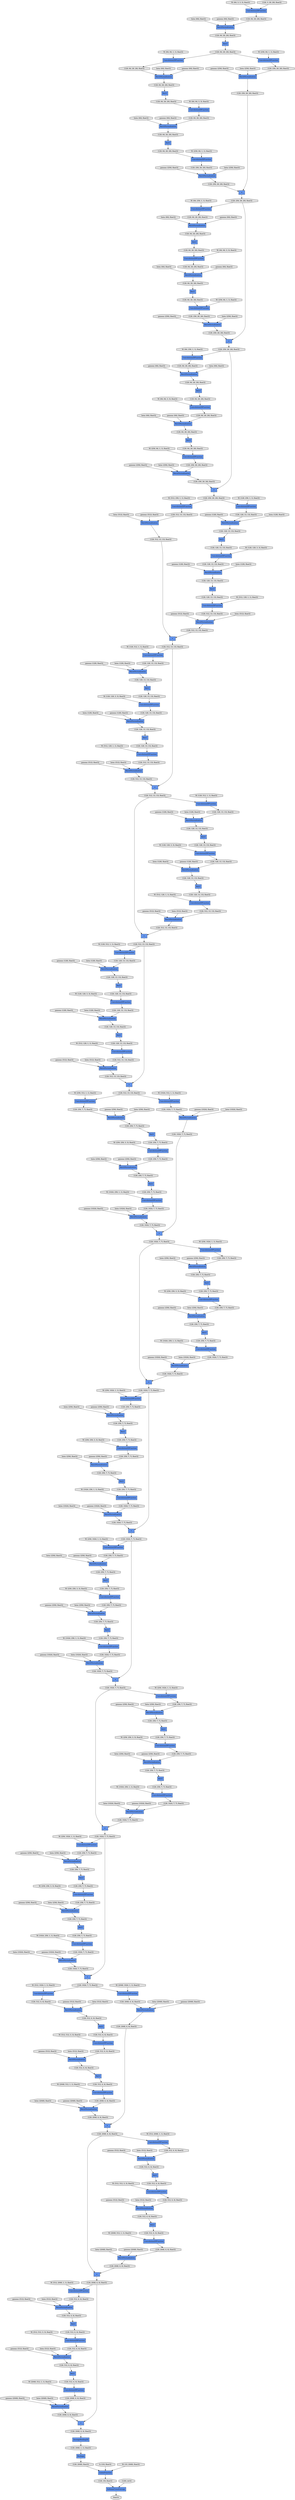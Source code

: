 digraph graphname{rankdir=TB;2347864260744 [label="gamma: (128), float32",shape="octagon",fillcolor="#E0E0E0",style="filled"];2347864359112 [label="gamma: (2048), float32",shape="octagon",fillcolor="#E0E0E0",style="filled"];2347864228680 [label="gamma: (512), float32",shape="octagon",fillcolor="#E0E0E0",style="filled"];2347864360072 [label="W: (2048, 512, 1, 1), float32",shape="octagon",fillcolor="#E0E0E0",style="filled"];2347863934216 [label="W: (1024, 256, 1, 1), float32",shape="octagon",fillcolor="#E0E0E0",style="filled"];2347864229192 [label="beta: (2048), float32",shape="octagon",fillcolor="#E0E0E0",style="filled"];2347850958536 [label="beta: (256), float32",shape="octagon",fillcolor="#E0E0E0",style="filled"];2347864229768 [label="W: (2048, 512, 1, 1), float32",shape="octagon",fillcolor="#E0E0E0",style="filled"];2347864360840 [label="beta: (2048), float32",shape="octagon",fillcolor="#E0E0E0",style="filled"];2347864360904 [label="gamma: (512), float32",shape="octagon",fillcolor="#E0E0E0",style="filled"];2347864328136 [label="gamma: (512), float32",shape="octagon",fillcolor="#E0E0E0",style="filled"];2347864229960 [label="W: (512, 512, 3, 3), float32",shape="octagon",fillcolor="#E0E0E0",style="filled"];2347864328392 [label="beta: (512), float32",shape="octagon",fillcolor="#E0E0E0",style="filled"];2347864262856 [label="beta: (128), float32",shape="octagon",fillcolor="#E0E0E0",style="filled"];2347864328456 [label="beta: (1024), float32",shape="octagon",fillcolor="#E0E0E0",style="filled"];2347864262920 [label="W: (128, 128, 3, 3), float32",shape="octagon",fillcolor="#E0E0E0",style="filled"];2347864262984 [label="W: (128, 256, 1, 1), float32",shape="octagon",fillcolor="#E0E0E0",style="filled"];2347864230280 [label="beta: (512), float32",shape="octagon",fillcolor="#E0E0E0",style="filled"];2347864328776 [label="W: (512, 1024, 1, 1), float32",shape="octagon",fillcolor="#E0E0E0",style="filled"];2347864263496 [label="beta: (128), float32",shape="octagon",fillcolor="#E0E0E0",style="filled"];2347864361864 [label="beta: (512), float32",shape="octagon",fillcolor="#E0E0E0",style="filled"];2347864329224 [label="gamma: (1024), float32",shape="octagon",fillcolor="#E0E0E0",style="filled"];2347864264200 [label="gamma: (128), float32",shape="octagon",fillcolor="#E0E0E0",style="filled"];2347864231688 [label="gamma: (2048), float32",shape="octagon",fillcolor="#E0E0E0",style="filled"];2347864199368 [label="gamma: (256), float32",shape="octagon",fillcolor="#E0E0E0",style="filled"];2348060021000 [label="Convolution2DFunction",shape="record",fillcolor="#6495ED",style="filled"];2348060021128 [label="(128, 128, 13, 13), float32",shape="octagon",fillcolor="#E0E0E0",style="filled"];2348060021192 [label="Convolution2DFunction",shape="record",fillcolor="#6495ED",style="filled"];2348059988424 [label="ReLU",shape="record",fillcolor="#6495ED",style="filled"];2347864265160 [label="W: (64, 64, 3, 3), float32",shape="octagon",fillcolor="#E0E0E0",style="filled"];2347864199688 [label="W: (64, 256, 1, 1), float32",shape="octagon",fillcolor="#E0E0E0",style="filled"];2348059988552 [label="(128, 128, 13, 13), float32",shape="octagon",fillcolor="#E0E0E0",style="filled"];2347864396424 [label="W: (256, 256, 3, 3), float32",shape="octagon",fillcolor="#E0E0E0",style="filled"];2348060021384 [label="(128, 128, 13, 13), float32",shape="octagon",fillcolor="#E0E0E0",style="filled"];2348059988616 [label="BatchNormalization",shape="record",fillcolor="#6495ED",style="filled"];2347864265480 [label="beta: (256), float32",shape="octagon",fillcolor="#E0E0E0",style="filled"];2347864527688 [label="W: (512, 128, 1, 1), float32",shape="octagon",fillcolor="#E0E0E0",style="filled"];2347864527752 [label="beta: (512), float32",shape="octagon",fillcolor="#E0E0E0",style="filled"];2348060021704 [label="ReLU",shape="record",fillcolor="#6495ED",style="filled"];2347864200200 [label="beta: (256), float32",shape="octagon",fillcolor="#E0E0E0",style="filled"];2347864462408 [label="W: (128, 128, 3, 3), float32",shape="octagon",fillcolor="#E0E0E0",style="filled"];2348060021832 [label="(128, 128, 13, 13), float32",shape="octagon",fillcolor="#E0E0E0",style="filled"];2348060021896 [label="BatchNormalization",shape="record",fillcolor="#6495ED",style="filled"];2348059989128 [label="(128, 128, 13, 13), float32",shape="octagon",fillcolor="#E0E0E0",style="filled"];2347864462536 [label="gamma: (512), float32",shape="octagon",fillcolor="#E0E0E0",style="filled"];2347864528072 [label="beta: (512), float32",shape="octagon",fillcolor="#E0E0E0",style="filled"];2348059989192 [label="Convolution2DFunction",shape="record",fillcolor="#6495ED",style="filled"];2347864200520 [label="gamma: (64), float32",shape="octagon",fillcolor="#E0E0E0",style="filled"];2348059989384 [label="(128, 128, 13, 13), float32",shape="octagon",fillcolor="#E0E0E0",style="filled"];2347864266312 [label="W: (256, 64, 1, 1), float32",shape="octagon",fillcolor="#E0E0E0",style="filled"];2348060022408 [label="(128, 128, 13, 13), float32",shape="octagon",fillcolor="#E0E0E0",style="filled"];2348060022472 [label="_ + _",shape="record",fillcolor="#6495ED",style="filled"];2347864397704 [label="W: (256, 1024, 1, 1), float32",shape="octagon",fillcolor="#E0E0E0",style="filled"];2348060022664 [label="(128, 128, 13, 13), float32",shape="octagon",fillcolor="#E0E0E0",style="filled"];2348059989896 [label="(128, 512, 13, 13), float32",shape="octagon",fillcolor="#E0E0E0",style="filled"];2347864463304 [label="gamma: (128), float32",shape="octagon",fillcolor="#E0E0E0",style="filled"];2348059989960 [label="BatchNormalization",shape="record",fillcolor="#6495ED",style="filled"];2347864528904 [label="W: (512, 256, 1, 1), float32",shape="octagon",fillcolor="#E0E0E0",style="filled"];2347864266824 [label="beta: (64), float32",shape="octagon",fillcolor="#E0E0E0",style="filled"];2347864266888 [label="gamma: (64), float32",shape="octagon",fillcolor="#E0E0E0",style="filled"];2347864398024 [label="beta: (256), float32",shape="octagon",fillcolor="#E0E0E0",style="filled"];2347864201416 [label="W: (256, 64, 1, 1), float32",shape="octagon",fillcolor="#E0E0E0",style="filled"];2348060023048 [label="(128, 512, 13, 13), float32",shape="octagon",fillcolor="#E0E0E0",style="filled"];2348060023112 [label="BatchNormalization",shape="record",fillcolor="#6495ED",style="filled"];2348059990344 [label="Convolution2DFunction",shape="record",fillcolor="#6495ED",style="filled"];2348059990472 [label="(128, 512, 13, 13), float32",shape="octagon",fillcolor="#E0E0E0",style="filled"];2347864463880 [label="gamma: (128), float32",shape="octagon",fillcolor="#E0E0E0",style="filled"];2347864529480 [label="gamma: (512), float32",shape="octagon",fillcolor="#E0E0E0",style="filled"];2347864398536 [label="gamma: (256), float32",shape="octagon",fillcolor="#E0E0E0",style="filled"];2347864267464 [label="gamma: (256), float32",shape="octagon",fillcolor="#E0E0E0",style="filled"];2348059990792 [label="_ + _",shape="record",fillcolor="#6495ED",style="filled"];2347864464200 [label="beta: (128), float32",shape="octagon",fillcolor="#E0E0E0",style="filled"];2348060023624 [label="(128, 512, 13, 13), float32",shape="octagon",fillcolor="#E0E0E0",style="filled"];2348059990920 [label="(128, 512, 13, 13), float32",shape="octagon",fillcolor="#E0E0E0",style="filled"];2347864464328 [label="W: (128, 512, 1, 1), float32",shape="octagon",fillcolor="#E0E0E0",style="filled"];2347864529864 [label="gamma: (512), float32",shape="octagon",fillcolor="#E0E0E0",style="filled"];2348059990984 [label="BatchNormalization",shape="record",fillcolor="#6495ED",style="filled"];2348060023816 [label="(128, 512, 13, 13), float32",shape="octagon",fillcolor="#E0E0E0",style="filled"];2347864464456 [label="beta: (128), float32",shape="octagon",fillcolor="#E0E0E0",style="filled"];2347864267848 [label="beta: (64), float32",shape="octagon",fillcolor="#E0E0E0",style="filled"];2347864398984 [label="gamma: (256), float32",shape="octagon",fillcolor="#E0E0E0",style="filled"];2348060024008 [label="ReLU",shape="record",fillcolor="#6495ED",style="filled"];2347864530120 [label="W: (128, 512, 1, 1), float32",shape="octagon",fillcolor="#E0E0E0",style="filled"];2348060024136 [label="(128, 128, 13, 13), float32",shape="octagon",fillcolor="#E0E0E0",style="filled"];2348059991368 [label="BatchNormalization",shape="record",fillcolor="#6495ED",style="filled"];2348060024200 [label="BatchNormalization",shape="record",fillcolor="#6495ED",style="filled"];2348059991496 [label="(128, 512, 13, 13), float32",shape="octagon",fillcolor="#E0E0E0",style="filled"];2348059991688 [label="Convolution2DFunction",shape="record",fillcolor="#6495ED",style="filled"];2348060024584 [label="Convolution2DFunction",shape="record",fillcolor="#6495ED",style="filled"];2347864465160 [label="beta: (512), float32",shape="octagon",fillcolor="#E0E0E0",style="filled"];2348059991880 [label="(128, 512, 13, 13), float32",shape="octagon",fillcolor="#E0E0E0",style="filled"];2348060024712 [label="(128, 128, 13, 13), float32",shape="octagon",fillcolor="#E0E0E0",style="filled"];2348059992008 [label="ReLU",shape="record",fillcolor="#6495ED",style="filled"];2347864400008 [label="gamma: (1024), float32",shape="octagon",fillcolor="#E0E0E0",style="filled"];2348060090632 [label="Convolution2DFunction",shape="record",fillcolor="#6495ED",style="filled"];2347864400200 [label="W: (1024, 256, 1, 1), float32",shape="octagon",fillcolor="#E0E0E0",style="filled"];2348060090760 [label="(128, 256, 7, 7), float32",shape="octagon",fillcolor="#E0E0E0",style="filled"];2348060156360 [label="(128, 256, 7, 7), float32",shape="octagon",fillcolor="#E0E0E0",style="filled"];2348060090824 [label="Convolution2DFunction",shape="record",fillcolor="#6495ED",style="filled"];2348060156424 [label="_ + _",shape="record",fillcolor="#6495ED",style="filled"];2348213379656 [label="(128, 512, 4, 4), float32",shape="octagon",fillcolor="#E0E0E0",style="filled"];2347864400456 [label="beta: (1024), float32",shape="octagon",fillcolor="#E0E0E0",style="filled"];2348213379720 [label="_ + _",shape="record",fillcolor="#6495ED",style="filled"];2348060091016 [label="(128, 256, 7, 7), float32",shape="octagon",fillcolor="#E0E0E0",style="filled"];2347864400520 [label="beta: (256), float32",shape="octagon",fillcolor="#E0E0E0",style="filled"];2348060156616 [label="(128, 256, 7, 7), float32",shape="octagon",fillcolor="#E0E0E0",style="filled"];2348213379912 [label="(128, 512, 4, 4), float32",shape="octagon",fillcolor="#E0E0E0",style="filled"];2348060157000 [label="(128, 1024, 7, 7), float32",shape="octagon",fillcolor="#E0E0E0",style="filled"];2348060091464 [label="ReLU",shape="record",fillcolor="#6495ED",style="filled"];2348060157064 [label="BatchNormalization",shape="record",fillcolor="#6495ED",style="filled"];2348213380296 [label="(128, 2048, 4, 4), float32",shape="octagon",fillcolor="#E0E0E0",style="filled"];2348060091592 [label="(128, 256, 7, 7), float32",shape="octagon",fillcolor="#E0E0E0",style="filled"];2347864466632 [label="beta: (64), float32",shape="octagon",fillcolor="#E0E0E0",style="filled"];2348213380360 [label="BatchNormalization",shape="record",fillcolor="#6495ED",style="filled"];2348060091656 [label="BatchNormalization",shape="record",fillcolor="#6495ED",style="filled"];2348060157576 [label="(128, 1024, 7, 7), float32",shape="octagon",fillcolor="#E0E0E0",style="filled"];2347863844552 [label="gamma: (1024), float32",shape="octagon",fillcolor="#E0E0E0",style="filled"];2348213380872 [label="(128, 2048, 4, 4), float32",shape="octagon",fillcolor="#E0E0E0",style="filled"];2348060092168 [label="(128, 256, 7, 7), float32",shape="octagon",fillcolor="#E0E0E0",style="filled"];2348060157768 [label="(128, 1024, 7, 7), float32",shape="octagon",fillcolor="#E0E0E0",style="filled"];2348060092232 [label="_ + _",shape="record",fillcolor="#6495ED",style="filled"];2348059731784 [label="Convolution2DFunction",shape="record",fillcolor="#6495ED",style="filled"];2348213381064 [label="(128, 2048, 4, 4), float32",shape="octagon",fillcolor="#E0E0E0",style="filled"];2348060157960 [label="ReLU",shape="record",fillcolor="#6495ED",style="filled"];2348060092424 [label="(128, 256, 7, 7), float32",shape="octagon",fillcolor="#E0E0E0",style="filled"];2348213381256 [label="ReLU",shape="record",fillcolor="#6495ED",style="filled"];2348060158088 [label="(128, 256, 7, 7), float32",shape="octagon",fillcolor="#E0E0E0",style="filled"];2348060158152 [label="BatchNormalization",shape="record",fillcolor="#6495ED",style="filled"];2348213381384 [label="(128, 512, 4, 4), float32",shape="octagon",fillcolor="#E0E0E0",style="filled"];2348213381448 [label="BatchNormalization",shape="record",fillcolor="#6495ED",style="filled"];2348060092808 [label="(128, 1024, 7, 7), float32",shape="octagon",fillcolor="#E0E0E0",style="filled"];2348060092872 [label="BatchNormalization",shape="record",fillcolor="#6495ED",style="filled"];2347864402376 [label="gamma: (256), float32",shape="octagon",fillcolor="#E0E0E0",style="filled"];2348060092936 [label="Convolution2DFunction",shape="record",fillcolor="#6495ED",style="filled"];2348060158536 [label="Convolution2DFunction",shape="record",fillcolor="#6495ED",style="filled"];2348213381832 [label="Convolution2DFunction",shape="record",fillcolor="#6495ED",style="filled"];2348060158664 [label="(128, 256, 7, 7), float32",shape="octagon",fillcolor="#E0E0E0",style="filled"];2348060158728 [label="Convolution2DFunction",shape="record",fillcolor="#6495ED",style="filled"];2348213381960 [label="(128, 512, 4, 4), float32",shape="octagon",fillcolor="#E0E0E0",style="filled"];2348213382024 [label="Convolution2DFunction",shape="record",fillcolor="#6495ED",style="filled"];2348060158920 [label="(128, 256, 7, 7), float32",shape="octagon",fillcolor="#E0E0E0",style="filled"];2348060093384 [label="(128, 1024, 7, 7), float32",shape="octagon",fillcolor="#E0E0E0",style="filled"];2348213382216 [label="(128, 512, 4, 4), float32",shape="octagon",fillcolor="#E0E0E0",style="filled"];2348060093576 [label="(128, 1024, 7, 7), float32",shape="octagon",fillcolor="#E0E0E0",style="filled"];2347864468680 [label="gamma: (64), float32",shape="octagon",fillcolor="#E0E0E0",style="filled"];2348060159240 [label="ReLU",shape="record",fillcolor="#6495ED",style="filled"];2347864403208 [label="W: (256, 256, 3, 3), float32",shape="octagon",fillcolor="#E0E0E0",style="filled"];2348060093768 [label="ReLU",shape="record",fillcolor="#6495ED",style="filled"];2347864468808 [label="W: (64, 3, 3, 3), float32",shape="octagon",fillcolor="#E0E0E0",style="filled"];2348213382536 [label="ReLU",shape="record",fillcolor="#6495ED",style="filled"];2348060159368 [label="(128, 256, 7, 7), float32",shape="octagon",fillcolor="#E0E0E0",style="filled"];2348060159432 [label="BatchNormalization",shape="record",fillcolor="#6495ED",style="filled"];2348060093896 [label="(128, 256, 7, 7), float32",shape="octagon",fillcolor="#E0E0E0",style="filled"];2348213382664 [label="(128, 512, 4, 4), float32",shape="octagon",fillcolor="#E0E0E0",style="filled"];2348060093960 [label="BatchNormalization",shape="record",fillcolor="#6495ED",style="filled"];2347863846408 [label="beta: (1024), float32",shape="octagon",fillcolor="#E0E0E0",style="filled"];2348213382728 [label="BatchNormalization",shape="record",fillcolor="#6495ED",style="filled"];2348060159624 [label="BatchNormalization",shape="record",fillcolor="#6495ED",style="filled"];2348213382920 [label="BatchNormalization",shape="record",fillcolor="#6495ED",style="filled"];2348060094344 [label="Convolution2DFunction",shape="record",fillcolor="#6495ED",style="filled"];2348060159944 [label="(128, 256, 7, 7), float32",shape="octagon",fillcolor="#E0E0E0",style="filled"];2347864371272 [label="gamma: (256), float32",shape="octagon",fillcolor="#E0E0E0",style="filled"];2347864273032 [label="gamma: (128), float32",shape="octagon",fillcolor="#E0E0E0",style="filled"];2348059963656 [label="(128, 64, 26, 26), float32",shape="octagon",fillcolor="#E0E0E0",style="filled"];2348059963720 [label="Convolution2DFunction",shape="record",fillcolor="#6495ED",style="filled"];2348059963912 [label="(128, 64, 26, 26), float32",shape="octagon",fillcolor="#E0E0E0",style="filled"];2347864371784 [label="W: (256, 256, 3, 3), float32",shape="octagon",fillcolor="#E0E0E0",style="filled"];2348059964232 [label="ReLU",shape="record",fillcolor="#6495ED",style="filled"];2348059865928 [label="(128, 3, 28, 28), float32",shape="octagon",fillcolor="#E0E0E0",style="filled"];2348059964360 [label="(128, 64, 26, 26), float32",shape="octagon",fillcolor="#E0E0E0",style="filled"];2348059866056 [label="ReLU",shape="record",fillcolor="#6495ED",style="filled"];2347864405000 [label="gamma: (256), float32",shape="octagon",fillcolor="#E0E0E0",style="filled"];2348059964424 [label="BatchNormalization",shape="record",fillcolor="#6495ED",style="filled"];2348059866120 [label="(128, 64, 26, 26), float32",shape="octagon",fillcolor="#E0E0E0",style="filled"];2348059866504 [label="Convolution2DFunction",shape="record",fillcolor="#6495ED",style="filled"];2347864274312 [label="beta: (128), float32",shape="octagon",fillcolor="#E0E0E0",style="filled"];2347864274376 [label="W: (512, 128, 1, 1), float32",shape="octagon",fillcolor="#E0E0E0",style="filled"];2347864405512 [label="beta: (1024), float32",shape="octagon",fillcolor="#E0E0E0",style="filled"];2348059964936 [label="(128, 64, 26, 26), float32",shape="octagon",fillcolor="#E0E0E0",style="filled"];2348059965000 [label="_ + _",shape="record",fillcolor="#6495ED",style="filled"];2347864372872 [label="gamma: (1024), float32",shape="octagon",fillcolor="#E0E0E0",style="filled"];2348059965192 [label="(128, 64, 26, 26), float32",shape="octagon",fillcolor="#E0E0E0",style="filled"];2347864373064 [label="W: (1024, 256, 1, 1), float32",shape="octagon",fillcolor="#E0E0E0",style="filled"];2347864274952 [label="W: (128, 128, 3, 3), float32",shape="octagon",fillcolor="#E0E0E0",style="filled"];2348059867208 [label="Convolution2DFunction",shape="record",fillcolor="#6495ED",style="filled"];2348059965576 [label="(128, 256, 26, 26), float32",shape="octagon",fillcolor="#E0E0E0",style="filled"];2348059867272 [label="Convolution2DFunction",shape="record",fillcolor="#6495ED",style="filled"];2348059965640 [label="BatchNormalization",shape="record",fillcolor="#6495ED",style="filled"];2348059867336 [label="(128, 64, 26, 26), float32",shape="octagon",fillcolor="#E0E0E0",style="filled"];2348059965704 [label="Convolution2DFunction",shape="record",fillcolor="#6495ED",style="filled"];2347864373704 [label="beta: (256), float32",shape="octagon",fillcolor="#E0E0E0",style="filled"];2348059867656 [label="(128, 64, 26, 26), float32",shape="octagon",fillcolor="#E0E0E0",style="filled"];2347864406664 [label="gamma: (1024), float32",shape="octagon",fillcolor="#E0E0E0",style="filled"];2348059966152 [label="(128, 256, 26, 26), float32",shape="octagon",fillcolor="#E0E0E0",style="filled"];2347864275720 [label="beta: (128), float32",shape="octagon",fillcolor="#E0E0E0",style="filled"];2348059966344 [label="(128, 256, 26, 26), float32",shape="octagon",fillcolor="#E0E0E0",style="filled"];2348059868040 [label="ReLU",shape="record",fillcolor="#6495ED",style="filled"];2347863817224 [label="beta: (256), float32",shape="octagon",fillcolor="#E0E0E0",style="filled"];2348059966472 [label="ReLU",shape="record",fillcolor="#6495ED",style="filled"];2348059868168 [label="(128, 64, 26, 26), float32",shape="octagon",fillcolor="#E0E0E0",style="filled"];2347864407112 [label="W: (256, 1024, 1, 1), float32",shape="octagon",fillcolor="#E0E0E0",style="filled"];2348059868232 [label="BatchNormalization",shape="record",fillcolor="#6495ED",style="filled"];2347864276104 [label="gamma: (128), float32",shape="octagon",fillcolor="#E0E0E0",style="filled"];2348059966600 [label="(128, 128, 13, 13), float32",shape="octagon",fillcolor="#E0E0E0",style="filled"];2348059966664 [label="BatchNormalization",shape="record",fillcolor="#6495ED",style="filled"];2347864407496 [label="W: (1024, 256, 1, 1), float32",shape="octagon",fillcolor="#E0E0E0",style="filled"];2348059868680 [label="(128, 64, 26, 26), float32",shape="octagon",fillcolor="#E0E0E0",style="filled"];2348059967048 [label="Convolution2DFunction",shape="record",fillcolor="#6495ED",style="filled"];2348059868744 [label="Convolution2DFunction",shape="record",fillcolor="#6495ED",style="filled"];2348059967176 [label="(128, 128, 13, 13), float32",shape="octagon",fillcolor="#E0E0E0",style="filled"];2347864375048 [label="beta: (1024), float32",shape="octagon",fillcolor="#E0E0E0",style="filled"];2348059967240 [label="Convolution2DFunction",shape="record",fillcolor="#6495ED",style="filled"];2348059868936 [label="(128, 64, 26, 26), float32",shape="octagon",fillcolor="#E0E0E0",style="filled"];2347864276808 [label="gamma: (512), float32",shape="octagon",fillcolor="#E0E0E0",style="filled"];2348059869064 [label="BatchNormalization",shape="record",fillcolor="#6495ED",style="filled"];2348059967432 [label="(128, 128, 13, 13), float32",shape="octagon",fillcolor="#E0E0E0",style="filled"];2347864408136 [label="beta: (256), float32",shape="octagon",fillcolor="#E0E0E0",style="filled"];2347864310024 [label="beta: (2048), float32",shape="octagon",fillcolor="#E0E0E0",style="filled"];2347864572168 [label="gamma: (128), float32",shape="octagon",fillcolor="#E0E0E0",style="filled"];2347864474120 [label="gamma: (512), float32",shape="octagon",fillcolor="#E0E0E0",style="filled"];2347864408776 [label="gamma: (256), float32",shape="octagon",fillcolor="#E0E0E0",style="filled"];2347864572616 [label="beta: (128), float32",shape="octagon",fillcolor="#E0E0E0",style="filled"];2347864310664 [label="gamma: (512), float32",shape="octagon",fillcolor="#E0E0E0",style="filled"];2347864409032 [label="beta: (256), float32",shape="octagon",fillcolor="#E0E0E0",style="filled"];2347864474568 [label="beta: (512), float32",shape="octagon",fillcolor="#E0E0E0",style="filled"];2347864409096 [label="W: (256, 256, 3, 3), float32",shape="octagon",fillcolor="#E0E0E0",style="filled"];2347864343624 [label="b: (10), float32",shape="octagon",fillcolor="#E0E0E0",style="filled"];2347864311176 [label="W: (512, 512, 3, 3), float32",shape="octagon",fillcolor="#E0E0E0",style="filled"];2347864475016 [label="W: (256, 512, 1, 1), float32",shape="octagon",fillcolor="#E0E0E0",style="filled"];2347863852552 [label="beta: (256), float32",shape="octagon",fillcolor="#E0E0E0",style="filled"];2347864573512 [label="beta: (512), float32",shape="octagon",fillcolor="#E0E0E0",style="filled"];2347864475528 [label="gamma: (256), float32",shape="octagon",fillcolor="#E0E0E0",style="filled"];2347864311752 [label="beta: (512), float32",shape="octagon",fillcolor="#E0E0E0",style="filled"];2347864475592 [label="beta: (256), float32",shape="octagon",fillcolor="#E0E0E0",style="filled"];2347863853064 [label="gamma: (256), float32",shape="octagon",fillcolor="#E0E0E0",style="filled"];2347864574024 [label="gamma: (128), float32",shape="octagon",fillcolor="#E0E0E0",style="filled"];2347864311944 [label="gamma: (2048), float32",shape="octagon",fillcolor="#E0E0E0",style="filled"];2347864411080 [label="W: (256, 1024, 1, 1), float32",shape="octagon",fillcolor="#E0E0E0",style="filled"];2347864312968 [label="W: (512, 2048, 1, 1), float32",shape="octagon",fillcolor="#E0E0E0",style="filled"];2347864575176 [label="W: (128, 128, 3, 3), float32",shape="octagon",fillcolor="#E0E0E0",style="filled"];2347864575240 [label="W: (512, 128, 1, 1), float32",shape="octagon",fillcolor="#E0E0E0",style="filled"];2347864575496 [label="beta: (128), float32",shape="octagon",fillcolor="#E0E0E0",style="filled"];2347864477256 [label="W: (512, 128, 1, 1), float32",shape="octagon",fillcolor="#E0E0E0",style="filled"];2347850944264 [label="W: (1024, 512, 1, 1), float32",shape="octagon",fillcolor="#E0E0E0",style="filled"];2347864411976 [label="gamma: (256), float32",shape="octagon",fillcolor="#E0E0E0",style="filled"];2347864346568 [label="W: (10, 2048), float32",shape="octagon",fillcolor="#E0E0E0",style="filled"];2347864575944 [label="W: (128, 512, 1, 1), float32",shape="octagon",fillcolor="#E0E0E0",style="filled"];2348060070024 [label="ReLU",shape="record",fillcolor="#6495ED",style="filled"];2348060004488 [label="(128, 128, 13, 13), float32",shape="octagon",fillcolor="#E0E0E0",style="filled"];2347864314056 [label="gamma: (512), float32",shape="octagon",fillcolor="#E0E0E0",style="filled"];2348060135624 [label="ReLU",shape="record",fillcolor="#6495ED",style="filled"];2348060070152 [label="(128, 256, 7, 7), float32",shape="octagon",fillcolor="#E0E0E0",style="filled"];2348060135752 [label="(128, 256, 7, 7), float32",shape="octagon",fillcolor="#E0E0E0",style="filled"];2347864412488 [label="gamma: (1024), float32",shape="octagon",fillcolor="#E0E0E0",style="filled"];2347864510792 [label="W: (256, 64, 1, 1), float32",shape="octagon",fillcolor="#E0E0E0",style="filled"];2348213358984 [label="(128, 2048, 4, 4), float32",shape="octagon",fillcolor="#E0E0E0",style="filled"];2347864510856 [label="beta: (64), float32",shape="octagon",fillcolor="#E0E0E0",style="filled"];2347864314376 [label="W: (2048, 512, 1, 1), float32",shape="octagon",fillcolor="#E0E0E0",style="filled"];2347864412744 [label="W: (256, 1024, 1, 1), float32",shape="octagon",fillcolor="#E0E0E0",style="filled"];2348060004936 [label="Convolution2DFunction",shape="record",fillcolor="#6495ED",style="filled"];2347864248968 [label="beta: (256), float32",shape="octagon",fillcolor="#E0E0E0",style="filled"];2348060005064 [label="(128, 128, 13, 13), float32",shape="octagon",fillcolor="#E0E0E0",style="filled"];2347864249032 [label="gamma: (256), float32",shape="octagon",fillcolor="#E0E0E0",style="filled"];2348213457672 [label="float32",shape="octagon",fillcolor="#E0E0E0",style="filled"];2348060005128 [label="Convolution2DFunction",shape="record",fillcolor="#6495ED",style="filled"];2348213359432 [label="Convolution2DFunction",shape="record",fillcolor="#6495ED",style="filled"];2348060070728 [label="(128, 256, 7, 7), float32",shape="octagon",fillcolor="#E0E0E0",style="filled"];2347864249160 [label="W: (64, 64, 3, 3), float32",shape="octagon",fillcolor="#E0E0E0",style="filled"];2348060136328 [label="(128, 256, 7, 7), float32",shape="octagon",fillcolor="#E0E0E0",style="filled"];2348060070792 [label="Convolution2DFunction",shape="record",fillcolor="#6495ED",style="filled"];2348213359560 [label="(128, 2048, 4, 4), float32",shape="octagon",fillcolor="#E0E0E0",style="filled"];2348060136392 [label="_ + _",shape="record",fillcolor="#6495ED",style="filled"];2348060005320 [label="(128, 128, 13, 13), float32",shape="octagon",fillcolor="#E0E0E0",style="filled"];2347864249288 [label="beta: (64), float32",shape="octagon",fillcolor="#E0E0E0",style="filled"];2348060070984 [label="(128, 256, 7, 7), float32",shape="octagon",fillcolor="#E0E0E0",style="filled"];2347864511560 [label="W: (64, 256, 1, 1), float32",shape="octagon",fillcolor="#E0E0E0",style="filled"];2347864216712 [label="W: (2048, 1024, 1, 1), float32",shape="octagon",fillcolor="#E0E0E0",style="filled"];2348060136584 [label="(128, 256, 7, 7), float32",shape="octagon",fillcolor="#E0E0E0",style="filled"];2347864249480 [label="gamma: (64), float32",shape="octagon",fillcolor="#E0E0E0",style="filled"];2348213359880 [label="_ + _",shape="record",fillcolor="#6495ED",style="filled"];2347864315208 [label="gamma: (512), float32",shape="octagon",fillcolor="#E0E0E0",style="filled"];2348213360008 [label="(128, 2048, 4, 4), float32",shape="octagon",fillcolor="#E0E0E0",style="filled"];2348060005768 [label="ReLU",shape="record",fillcolor="#6495ED",style="filled"];2348213360072 [label="BatchNormalization",shape="record",fillcolor="#6495ED",style="filled"];2348060136968 [label="(128, 1024, 7, 7), float32",shape="octagon",fillcolor="#E0E0E0",style="filled"];2348060005896 [label="(128, 128, 13, 13), float32",shape="octagon",fillcolor="#E0E0E0",style="filled"];2348060137032 [label="BatchNormalization",shape="record",fillcolor="#6495ED",style="filled"];2348060071496 [label="(128, 1024, 7, 7), float32",shape="octagon",fillcolor="#E0E0E0",style="filled"];2348060005960 [label="BatchNormalization",shape="record",fillcolor="#6495ED",style="filled"];2348060137096 [label="Convolution2DFunction",shape="record",fillcolor="#6495ED",style="filled"];2348060071560 [label="BatchNormalization",shape="record",fillcolor="#6495ED",style="filled"];2347864414024 [label="beta: (256), float32",shape="octagon",fillcolor="#E0E0E0",style="filled"];2348213360584 [label="(128, 2048, 4, 4), float32",shape="octagon",fillcolor="#E0E0E0",style="filled"];2348060071944 [label="Convolution2DFunction",shape="record",fillcolor="#6495ED",style="filled"];2348060137544 [label="(128, 1024, 7, 7), float32",shape="octagon",fillcolor="#E0E0E0",style="filled"];2348060006472 [label="(128, 128, 13, 13), float32",shape="octagon",fillcolor="#E0E0E0",style="filled"];2348213360776 [label="Convolution2DFunction",shape="record",fillcolor="#6495ED",style="filled"];2348060072072 [label="(128, 1024, 7, 7), float32",shape="octagon",fillcolor="#E0E0E0",style="filled"];2348060006536 [label="_ + _",shape="record",fillcolor="#6495ED",style="filled"];2348060137736 [label="(128, 1024, 7, 7), float32",shape="octagon",fillcolor="#E0E0E0",style="filled"];2348213360968 [label="(128, 2048, 4, 4), float32",shape="octagon",fillcolor="#E0E0E0",style="filled"];2348060006728 [label="(128, 128, 13, 13), float32",shape="octagon",fillcolor="#E0E0E0",style="filled"];2347864512840 [label="beta: (64), float32",shape="octagon",fillcolor="#E0E0E0",style="filled"];2347864316296 [label="beta: (512), float32",shape="octagon",fillcolor="#E0E0E0",style="filled"];2348213361096 [label="ReLU",shape="record",fillcolor="#6495ED",style="filled"];2347864316360 [label="beta: (512), float32",shape="octagon",fillcolor="#E0E0E0",style="filled"];2348060137928 [label="ReLU",shape="record",fillcolor="#6495ED",style="filled"];2348060072392 [label="_ + _",shape="record",fillcolor="#6495ED",style="filled"];2348213361224 [label="(128, 512, 4, 4), float32",shape="octagon",fillcolor="#E0E0E0",style="filled"];2348060138056 [label="(128, 256, 7, 7), float32",shape="octagon",fillcolor="#E0E0E0",style="filled"];2348060072520 [label="(128, 1024, 7, 7), float32",shape="octagon",fillcolor="#E0E0E0",style="filled"];2347864316552 [label="W: (512, 512, 3, 3), float32",shape="octagon",fillcolor="#E0E0E0",style="filled"];2348213361288 [label="BatchNormalization",shape="record",fillcolor="#6495ED",style="filled"];2348060138120 [label="BatchNormalization",shape="record",fillcolor="#6495ED",style="filled"];2348060072584 [label="BatchNormalization",shape="record",fillcolor="#6495ED",style="filled"];2347864218312 [label="W: (512, 2048, 1, 1), float32",shape="octagon",fillcolor="#E0E0E0",style="filled"];2348060007112 [label="(128, 512, 13, 13), float32",shape="octagon",fillcolor="#E0E0E0",style="filled"];2347864513160 [label="gamma: (64), float32",shape="octagon",fillcolor="#E0E0E0",style="filled"];2348060007176 [label="BatchNormalization",shape="record",fillcolor="#6495ED",style="filled"];2348060007240 [label="Convolution2DFunction",shape="record",fillcolor="#6495ED",style="filled"];2347864415112 [label="W: (256, 256, 3, 3), float32",shape="octagon",fillcolor="#E0E0E0",style="filled"];2347864513416 [label="gamma: (256), float32",shape="octagon",fillcolor="#E0E0E0",style="filled"];2348213361672 [label="Convolution2DFunction",shape="record",fillcolor="#6495ED",style="filled"];2347864218632 [label="beta: (2048), float32",shape="octagon",fillcolor="#E0E0E0",style="filled"];2348060138504 [label="Convolution2DFunction",shape="record",fillcolor="#6495ED",style="filled"];2348213361800 [label="(128, 512, 4, 4), float32",shape="octagon",fillcolor="#E0E0E0",style="filled"];2348060138632 [label="(128, 256, 7, 7), float32",shape="octagon",fillcolor="#E0E0E0",style="filled"];2347864415368 [label="gamma: (256), float32",shape="octagon",fillcolor="#E0E0E0",style="filled"];2348060073096 [label="(128, 1024, 7, 7), float32",shape="octagon",fillcolor="#E0E0E0",style="filled"];2348213361864 [label="Convolution2DFunction",shape="record",fillcolor="#6495ED",style="filled"];2348060138696 [label="Convolution2DFunction",shape="record",fillcolor="#6495ED",style="filled"];2347864513672 [label="W: (64, 64, 3, 3), float32",shape="octagon",fillcolor="#E0E0E0",style="filled"];2347864251528 [label="gamma: (64), float32",shape="octagon",fillcolor="#E0E0E0",style="filled"];2348060007688 [label="(128, 512, 13, 13), float32",shape="octagon",fillcolor="#E0E0E0",style="filled"];2347864251592 [label="W: (64, 64, 1, 1), float32",shape="octagon",fillcolor="#E0E0E0",style="filled"];2348060073288 [label="Convolution2DFunction",shape="record",fillcolor="#6495ED",style="filled"];2348213362056 [label="(128, 512, 4, 4), float32",shape="octagon",fillcolor="#E0E0E0",style="filled"];2348060138888 [label="(128, 256, 7, 7), float32",shape="octagon",fillcolor="#E0E0E0",style="filled"];2347864513928 [label="gamma: (64), float32",shape="octagon",fillcolor="#E0E0E0",style="filled"];2348060007880 [label="(128, 512, 13, 13), float32",shape="octagon",fillcolor="#E0E0E0",style="filled"];2348213362184 [label="BatchNormalization",shape="record",fillcolor="#6495ED",style="filled"];2348060073480 [label="(128, 1024, 7, 7), float32",shape="octagon",fillcolor="#E0E0E0",style="filled"];2348060073608 [label="ReLU",shape="record",fillcolor="#6495ED",style="filled"];2348060008072 [label="ReLU",shape="record",fillcolor="#6495ED",style="filled"];2348060139208 [label="ReLU",shape="record",fillcolor="#6495ED",style="filled"];2347864219400 [label="gamma: (2048), float32",shape="octagon",fillcolor="#E0E0E0",style="filled"];2347864416008 [label="beta: (1024), float32",shape="octagon",fillcolor="#E0E0E0",style="filled"];2348060073736 [label="(128, 256, 7, 7), float32",shape="octagon",fillcolor="#E0E0E0",style="filled"];2348060008200 [label="(128, 128, 13, 13), float32",shape="octagon",fillcolor="#E0E0E0",style="filled"];2348213362504 [label="ReLU",shape="record",fillcolor="#6495ED",style="filled"];2348060139336 [label="(128, 256, 7, 7), float32",shape="octagon",fillcolor="#E0E0E0",style="filled"];2348060073800 [label="BatchNormalization",shape="record",fillcolor="#6495ED",style="filled"];2348060008264 [label="BatchNormalization",shape="record",fillcolor="#6495ED",style="filled"];2348060139400 [label="BatchNormalization",shape="record",fillcolor="#6495ED",style="filled"];2347864252232 [label="W: (256, 64, 1, 1), float32",shape="octagon",fillcolor="#E0E0E0",style="filled"];2348213362632 [label="(128, 512, 4, 4), float32",shape="octagon",fillcolor="#E0E0E0",style="filled"];2347864514504 [label="beta: (256), float32",shape="octagon",fillcolor="#E0E0E0",style="filled"];2347864252360 [label="beta: (64), float32",shape="octagon",fillcolor="#E0E0E0",style="filled"];2348060172360 [label="_ + _",shape="record",fillcolor="#6495ED",style="filled"];2348213395592 [label="(128, 512, 4, 4), float32",shape="octagon",fillcolor="#E0E0E0",style="filled"];2348213395656 [label="_ + _",shape="record",fillcolor="#6495ED",style="filled"];2348060172552 [label="(128, 256, 7, 7), float32",shape="octagon",fillcolor="#E0E0E0",style="filled"];2347864383816 [label="beta: (1024), float32",shape="octagon",fillcolor="#E0E0E0",style="filled"];2348213395848 [label="(128, 512, 4, 4), float32",shape="octagon",fillcolor="#E0E0E0",style="filled"];2348059943368 [label="Convolution2DFunction",shape="record",fillcolor="#6495ED",style="filled"];2348059943496 [label="(128, 64, 26, 26), float32",shape="octagon",fillcolor="#E0E0E0",style="filled"];2348060172936 [label="(128, 1024, 7, 7), float32",shape="octagon",fillcolor="#E0E0E0",style="filled"];2348059943560 [label="Convolution2DFunction",shape="record",fillcolor="#6495ED",style="filled"];2348213396232 [label="(128, 2048, 4, 4), float32",shape="octagon",fillcolor="#E0E0E0",style="filled"];2348059943752 [label="(128, 64, 26, 26), float32",shape="octagon",fillcolor="#E0E0E0",style="filled"];2348060173512 [label="(128, 1024, 7, 7), float32",shape="octagon",fillcolor="#E0E0E0",style="filled"];2348059944200 [label="ReLU",shape="record",fillcolor="#6495ED",style="filled"];2348213396808 [label="(128, 2048, 4, 4), float32",shape="octagon",fillcolor="#E0E0E0",style="filled"];2348060173704 [label="(128, 1024, 7, 7), float32",shape="octagon",fillcolor="#E0E0E0",style="filled"];2348059944328 [label="(128, 64, 26, 26), float32",shape="octagon",fillcolor="#E0E0E0",style="filled"];2348059944392 [label="BatchNormalization",shape="record",fillcolor="#6495ED",style="filled"];2348213397000 [label="(128, 2048, 4, 4), float32",shape="octagon",fillcolor="#E0E0E0",style="filled"];2348060173832 [label="ReLU",shape="record",fillcolor="#6495ED",style="filled"];2348060173960 [label="(128, 512, 4, 4), float32",shape="octagon",fillcolor="#E0E0E0",style="filled"];2348060174024 [label="BatchNormalization",shape="record",fillcolor="#6495ED",style="filled"];2348213397320 [label="(128, 2048, 1, 1), float32",shape="octagon",fillcolor="#E0E0E0",style="filled"];2348059944904 [label="(128, 64, 26, 26), float32",shape="octagon",fillcolor="#E0E0E0",style="filled"];2348213397512 [label="SoftmaxCrossEntropy",shape="record",fillcolor="#6495ED",style="filled"];2348059944968 [label="_ + _",shape="record",fillcolor="#6495ED",style="filled"];2348213397576 [label="LinearFunction",shape="record",fillcolor="#6495ED",style="filled"];2348060174408 [label="Convolution2DFunction",shape="record",fillcolor="#6495ED",style="filled"];2348213397704 [label="(128, 2048), float32",shape="octagon",fillcolor="#E0E0E0",style="filled"];2348060174536 [label="(128, 512, 4, 4), float32",shape="octagon",fillcolor="#E0E0E0",style="filled"];2348059945160 [label="(128, 64, 26, 26), float32",shape="octagon",fillcolor="#E0E0E0",style="filled"];2348060174600 [label="Convolution2DFunction",shape="record",fillcolor="#6495ED",style="filled"];2348060174792 [label="(128, 512, 4, 4), float32",shape="octagon",fillcolor="#E0E0E0",style="filled"];2347864385992 [label="W: (256, 1024, 1, 1), float32",shape="octagon",fillcolor="#E0E0E0",style="filled"];2347864386056 [label="gamma: (256), float32",shape="octagon",fillcolor="#E0E0E0",style="filled"];2348059945544 [label="(128, 256, 26, 26), float32",shape="octagon",fillcolor="#E0E0E0",style="filled"];2348059945608 [label="BatchNormalization",shape="record",fillcolor="#6495ED",style="filled"];2347864386312 [label="gamma: (1024), float32",shape="octagon",fillcolor="#E0E0E0",style="filled"];2348060175240 [label="ReLU",shape="record",fillcolor="#6495ED",style="filled"];2348213398536 [label="(128, 10), float32",shape="octagon",fillcolor="#E0E0E0",style="filled"];2348060175368 [label="(128, 512, 4, 4), float32",shape="octagon",fillcolor="#E0E0E0",style="filled"];2348213398600 [label="(128), int32",shape="octagon",fillcolor="#E0E0E0",style="filled"];2348060175432 [label="BatchNormalization",shape="record",fillcolor="#6495ED",style="filled"];2348059946120 [label="(128, 256, 26, 26), float32",shape="octagon",fillcolor="#E0E0E0",style="filled"];2348059847816 [label="Convolution2DFunction",shape="record",fillcolor="#6495ED",style="filled"];2348060175624 [label="BatchNormalization",shape="record",fillcolor="#6495ED",style="filled"];2348059946312 [label="(128, 256, 26, 26), float32",shape="octagon",fillcolor="#E0E0E0",style="filled"];2348059848136 [label="BatchNormalization",shape="record",fillcolor="#6495ED",style="filled"];2348059946504 [label="ReLU",shape="record",fillcolor="#6495ED",style="filled"];2348060175944 [label="(128, 512, 4, 4), float32",shape="octagon",fillcolor="#E0E0E0",style="filled"];2348060176008 [label="Convolution2DFunction",shape="record",fillcolor="#6495ED",style="filled"];2348059946632 [label="(128, 64, 26, 26), float32",shape="octagon",fillcolor="#E0E0E0",style="filled"];2347864387272 [label="W: (1024, 256, 1, 1), float32",shape="octagon",fillcolor="#E0E0E0",style="filled"];2348059946696 [label="BatchNormalization",shape="record",fillcolor="#6495ED",style="filled"];2348060176200 [label="(128, 512, 4, 4), float32",shape="octagon",fillcolor="#E0E0E0",style="filled"];2348059946888 [label="Convolution2DFunction",shape="record",fillcolor="#6495ED",style="filled"];2348060110920 [label="(128, 256, 7, 7), float32",shape="octagon",fillcolor="#E0E0E0",style="filled"];2348060045384 [label="Convolution2DFunction",shape="record",fillcolor="#6495ED",style="filled"];2348060110984 [label="Convolution2DFunction",shape="record",fillcolor="#6495ED",style="filled"];2348060045512 [label="(128, 128, 13, 13), float32",shape="octagon",fillcolor="#E0E0E0",style="filled"];2348059914504 [label="ReLU",shape="record",fillcolor="#6495ED",style="filled"];2348060111176 [label="(128, 256, 7, 7), float32",shape="octagon",fillcolor="#E0E0E0",style="filled"];2348059914632 [label="(128, 64, 26, 26), float32",shape="octagon",fillcolor="#E0E0E0",style="filled"];2348060045832 [label="ReLU",shape="record",fillcolor="#6495ED",style="filled"];2348060111496 [label="ReLU",shape="record",fillcolor="#6495ED",style="filled"];2348060045960 [label="(128, 128, 13, 13), float32",shape="octagon",fillcolor="#E0E0E0",style="filled"];2347864322760 [label="gamma: (256), float32",shape="octagon",fillcolor="#E0E0E0",style="filled"];2348060046024 [label="BatchNormalization",shape="record",fillcolor="#6495ED",style="filled"];2348060111624 [label="(128, 256, 7, 7), float32",shape="octagon",fillcolor="#E0E0E0",style="filled"];2348060111688 [label="BatchNormalization",shape="record",fillcolor="#6495ED",style="filled"];2348059915208 [label="(128, 64, 26, 26), float32",shape="octagon",fillcolor="#E0E0E0",style="filled"];2348059915272 [label="Convolution2DFunction",shape="record",fillcolor="#6495ED",style="filled"];2348060046536 [label="(128, 128, 13, 13), float32",shape="octagon",fillcolor="#E0E0E0",style="filled"];2348059915464 [label="(128, 64, 26, 26), float32",shape="octagon",fillcolor="#E0E0E0",style="filled"];2348060046600 [label="_ + _",shape="record",fillcolor="#6495ED",style="filled"];2348060112200 [label="(128, 256, 7, 7), float32",shape="octagon",fillcolor="#E0E0E0",style="filled"];2348060112264 [label="_ + _",shape="record",fillcolor="#6495ED",style="filled"];2348060046792 [label="(128, 128, 13, 13), float32",shape="octagon",fillcolor="#E0E0E0",style="filled"];2348060112456 [label="(128, 256, 7, 7), float32",shape="octagon",fillcolor="#E0E0E0",style="filled"];2348059915976 [label="(128, 256, 26, 26), float32",shape="octagon",fillcolor="#E0E0E0",style="filled"];2348059916040 [label="BatchNormalization",shape="record",fillcolor="#6495ED",style="filled"];2348060047176 [label="(128, 512, 13, 13), float32",shape="octagon",fillcolor="#E0E0E0",style="filled"];2348060047240 [label="BatchNormalization",shape="record",fillcolor="#6495ED",style="filled"];2348060047304 [label="AveragePooling2D",shape="record",fillcolor="#6495ED",style="filled"];2348060112840 [label="(128, 1024, 7, 7), float32",shape="octagon",fillcolor="#E0E0E0",style="filled"];2348060112904 [label="BatchNormalization",shape="record",fillcolor="#6495ED",style="filled"];2348060112968 [label="Convolution2DFunction",shape="record",fillcolor="#6495ED",style="filled"];2348059916424 [label="Convolution2DFunction",shape="record",fillcolor="#6495ED",style="filled"];2347864324360 [label="W: (256, 256, 3, 3), float32",shape="octagon",fillcolor="#E0E0E0",style="filled"];2348059916552 [label="(128, 256, 26, 26), float32",shape="octagon",fillcolor="#E0E0E0",style="filled"];2347864324488 [label="beta: (256), float32",shape="octagon",fillcolor="#E0E0E0",style="filled"];2348060047752 [label="(128, 512, 13, 13), float32",shape="octagon",fillcolor="#E0E0E0",style="filled"];2348060113416 [label="(128, 1024, 7, 7), float32",shape="octagon",fillcolor="#E0E0E0",style="filled"];2348060047944 [label="(128, 512, 13, 13), float32",shape="octagon",fillcolor="#E0E0E0",style="filled"];2347864324808 [label="beta: (256), float32",shape="octagon",fillcolor="#E0E0E0",style="filled"];2348060113608 [label="(128, 1024, 7, 7), float32",shape="octagon",fillcolor="#E0E0E0",style="filled"];2348060048072 [label="ReLU",shape="record",fillcolor="#6495ED",style="filled"];2348059917000 [label="(128, 256, 26, 26), float32",shape="octagon",fillcolor="#E0E0E0",style="filled"];2348059917064 [label="BatchNormalization",shape="record",fillcolor="#6495ED",style="filled"];2348060048200 [label="(128, 256, 7, 7), float32",shape="octagon",fillcolor="#E0E0E0",style="filled"];2348059917128 [label="_ + _",shape="record",fillcolor="#6495ED",style="filled"];2348060113800 [label="ReLU",shape="record",fillcolor="#6495ED",style="filled"];2348060048264 [label="BatchNormalization",shape="record",fillcolor="#6495ED",style="filled"];2348060113928 [label="(128, 256, 7, 7), float32",shape="octagon",fillcolor="#E0E0E0",style="filled"];2348060113992 [label="BatchNormalization",shape="record",fillcolor="#6495ED",style="filled"];2348059917448 [label="BatchNormalization",shape="record",fillcolor="#6495ED",style="filled"];2348060048648 [label="Convolution2DFunction",shape="record",fillcolor="#6495ED",style="filled"];2348059917576 [label="(128, 256, 26, 26), float32",shape="octagon",fillcolor="#E0E0E0",style="filled"];2348059917640 [label="Convolution2DFunction",shape="record",fillcolor="#6495ED",style="filled"];2348060048776 [label="(128, 256, 7, 7), float32",shape="octagon",fillcolor="#E0E0E0",style="filled"];2348059917704 [label="ReLU",shape="record",fillcolor="#6495ED",style="filled"];2347864325576 [label="W: (1024, 256, 1, 1), float32",shape="octagon",fillcolor="#E0E0E0",style="filled"];2348060114376 [label="Convolution2DFunction",shape="record",fillcolor="#6495ED",style="filled"];2348060048840 [label="Convolution2DFunction",shape="record",fillcolor="#6495ED",style="filled"];2348060114504 [label="(128, 256, 7, 7), float32",shape="octagon",fillcolor="#E0E0E0",style="filled"];2348059917960 [label="Reshape",shape="record",fillcolor="#6495ED",style="filled"];2348060114568 [label="Convolution2DFunction",shape="record",fillcolor="#6495ED",style="filled"];2348060049032 [label="(128, 256, 7, 7), float32",shape="octagon",fillcolor="#E0E0E0",style="filled"];2348060049160 [label="BatchNormalization",shape="record",fillcolor="#6495ED",style="filled"];2348059918088 [label="(128, 256, 26, 26), float32",shape="octagon",fillcolor="#E0E0E0",style="filled"];2348060114760 [label="(128, 256, 7, 7), float32",shape="octagon",fillcolor="#E0E0E0",style="filled"];2348059918216 [label="(128, 64, 26, 26), float32",shape="octagon",fillcolor="#E0E0E0",style="filled"];2348060114888 [label="BatchNormalization",shape="record",fillcolor="#6495ED",style="filled"];2347863852552 -> 2348060111688;2348213361864 -> 2348213380296;2347864218632 -> 2348213360072;2348060004936 -> 2348060005896;2348059943368 -> 2348059944328;2347864231688 -> 2348060175624;2348060092936 -> 2348060113928;2348059918216 -> 2348059917448;2347864360840 -> 2348213382920;2347864324808 -> 2348060158152;2348059963912 -> 2348059946888;2348060093576 -> 2348060073288;2348060070024 -> 2348060070984;2347864527688 -> 2348059967240;2347864360904 -> 2348213382728;2348060159240 -> 2348060172552;2347864513672 -> 2348059946888;2348213362504 -> 2348213379912;2348059989960 -> 2348059990472;2347863934216 -> 2348060090824;2348060093384 -> 2348060092232;2347864475016 -> 2348059866504;2348060093896 -> 2348060093960;2347864575176 -> 2348060021000;2347864513928 -> 2348059946696;2348060091016 -> 2348060090632;2347864371272 -> 2348060114888;2348060048840 -> 2348060071496;2348060007176 -> 2348060007688;2348059917064 -> 2348059917576;2348213360584 -> 2348213359880;2347864325576 -> 2348060158728;2347864411976 -> 2348060139400;2348060136392 -> 2348060137736;2348059944904 -> 2348059944200;2347864359112 -> 2348213382920;2348059991368 -> 2348060005064;2347864529480 -> 2348059990984;2348060021832 -> 2348060021896;2348060113416 -> 2348060112264;2348060047304 -> 2348213397320;2348060136584 -> 2348060114568;2348060023816 -> 2348060046600;2348060072392 -> 2348060073480;2348059917576 -> 2348059917128;2348060092424 -> 2348060090824;2347864260744 -> 2348059966664;2348213381448 -> 2348213381960;2347864387272 -> 2348060138696;2348060023112 -> 2348060023624;2347864464456 -> 2348060024200;2348059867208 -> 2348059914632;2348060048072 -> 2348060049032;2348060157576 -> 2348060156424;2347864262856 -> 2348059966664;2347864575240 -> 2348060021192;2347864573512 -> 2348060007176;2348060137096 -> 2348060158088;2347864328136 -> 2348060174024;2348060023624 -> 2348060022472;2347864462536 -> 2348060023112;2347863853064 -> 2348060111688;2348060004488 -> 2348059991368;2348060045384 -> 2348060047176;2348059867656 -> 2348059867272;2347864267464 -> 2348059945608;2348059917704 -> 2348059943752;2348213380296 -> 2348213380360;2348060091592 -> 2348060091656;2348213361096 -> 2348213362056;2348060137928 -> 2348060138888;2348059914504 -> 2348059915464;2347864415368 -> 2348060093960;2348059966664 -> 2348059967176;2348213395848 -> 2348213382024;2348060173512 -> 2348060172360;2347864405000 -> 2348060113992;2348213359432 -> 2348213361224;2348213381256 -> 2348213382216;2348060111176 -> 2348060094344;2347864229768 -> 2348060174600;2347864465160 -> 2348060023112;2347864274312 -> 2348059991368;2348213396808 -> 2348213395656;2347864530120 -> 2348059990344;2348060159944 -> 2348060159240;2348060092168 -> 2348060091464;2347864343624 -> 2348213397576;2347864386056 -> 2348060158152;2348060007880 -> 2348059991688;2348060006472 -> 2348060005768;2347864311944 -> 2348213380360;2348060045832 -> 2348060046792;2347864360072 -> 2348213382024;2347864477256 -> 2348060045384;2347864263496 -> 2348059988616;2348060006728 -> 2348060005128;2347864405512 -> 2348060112904;2348213381832 -> 2348213382664;2348213382024 -> 2348213396232;2348060172936 -> 2348060159624;2348213360968 -> 2348213379720;2348060113928 -> 2348060113992;2348059731784 -> 2348059966600;2347864199368 -> 2348059917064;2348060156360 -> 2348060139208;2348059868168 -> 2348059868232;2347864407112 -> 2348060092936;2347864409096 -> 2348060138504;2348213395656 -> 2348213397000;2347864575496 -> 2348060008264;2348213360072 -> 2348213360584;2348059944392 -> 2348059944904;2347864408136 -> 2348060139400;2348060112840 -> 2348060112904;2348059964360 -> 2348059964424;2348213397000 -> 2348060047304;2348060091464 -> 2348060092424;2348059966600 -> 2348059966664;2347864262984 -> 2348059731784;2348060136968 -> 2348060137032;2348213381384 -> 2348213381448;2348060005896 -> 2348060005960;2348213398536 -> 2348213397512;2347864328456 -> 2348060159624;2347864463880 -> 2348060024200;2348059989192 -> 2348059990920;2347864513416 -> 2348059965640;2348059963720 -> 2348059965576;2348060005128 -> 2348060007112;2348059988424 -> 2348059989384;2347864218312 -> 2348213359432;2348060093576 -> 2348060112264;2348060073480 -> 2348060071944;2347864464200 -> 2348060046024;2348060022664 -> 2348060021192;2347864406664 -> 2348060112904;2348060047752 -> 2348060046600;2347864219400 -> 2348213360072;2347864316296 -> 2348213362184;2347864252232 -> 2348059868744;2348060048648 -> 2348060070152;2348060073480 -> 2348060092232;2348059946888 -> 2348059964360;2348059990984 -> 2348059991496;2347864383816 -> 2348060157064;2348059916040 -> 2348059916552;2348060047176 -> 2348060047240;2348059991880 -> 2348059990344;2348213397512 -> 2348213457672;2347864199688 -> 2348059916424;2348059943560 -> 2348059945544;2347864398024 -> 2348060073800;2348060159624 -> 2348060173512;2347864375048 -> 2348060137032;2348060048776 -> 2348060048072;2347864322760 -> 2348060159432;2348060137544 -> 2348060136392;2347864229960 -> 2348060174408;2348059965640 -> 2348059966152;2348059868680 -> 2348059868040;2348060070728 -> 2348060070024;2347864329224 -> 2348060159624;2348059917128 -> 2348059918088;2347864249480 -> 2348059869064;2348060071496 -> 2348060071560;2348060159432 -> 2348060159944;2347864415112 -> 2348060094344;2347864475528 -> 2348060048264;2348059989128 -> 2348059988424;2348060049032 -> 2348060048648;2347864511560 -> 2348059917640;2347864249160 -> 2348059867208;2348060024136 -> 2348060024200;2348059915208 -> 2348059914504;2347864316552 -> 2348213361672;2348060094344 -> 2348060111624;2348059992008 -> 2348060005320;2348059868040 -> 2348059868936;2348060110984 -> 2348060112840;2348213361672 -> 2348213362632;2348059966472 -> 2348059967432;2347864251528 -> 2348059868232;2347864266312 -> 2348059943560;2348060112968 -> 2348060138056;2347864373064 -> 2348060114568;2348060007112 -> 2348060007176;2348059917000 -> 2348059917064;2347850944264 -> 2348060070792;2348059866120 -> 2348059848136;2348059990472 -> 2348059990792;2348059868936 -> 2348059867208;2348060175624 -> 2348213359560;2347864385992 -> 2348060137096;2347864414024 -> 2348060093960;2347864311752 -> 2348213381448;2348060114504 -> 2348060113800;2348060135624 -> 2348060136584;2348060176008 -> 2348213360008;2348060073800 -> 2348060090760;2348060046536 -> 2348060045832;2348059869064 -> 2348059915208;2348059989384 -> 2348059967240;2347864400008 -> 2348060071560;2348213379656 -> 2348213362504;2347864474568 -> 2348060047240;2348060114888 -> 2348060136328;2347864475592 -> 2348060048264;2348213395592 -> 2348213382536;2348059991496 -> 2348059990792;2348059965576 -> 2348059965640;2348060112200 -> 2348060111496;2348060047944 -> 2348060070792;2347864397704 -> 2348060071944;2348059916424 -> 2348059918216;2348060113992 -> 2348060114504;2348213362056 -> 2348213361672;2348060138888 -> 2348060138504;2348060005064 -> 2348059992008;2347864201416 -> 2348059915272;2347864474120 -> 2348060047240;2348059918088 -> 2348059944968;2348213359880 -> 2348213360968;2348060175368 -> 2348060175432;2348059917640 -> 2348059946632;2347864468680 -> 2348059848136;2347863844552 -> 2348060072584;2348060046792 -> 2348060045384;2347864310024 -> 2348213380360;2348060137736 -> 2348060112968;2348059918088 -> 2348059916424;2347864266888 -> 2348059944392;2348059966344 -> 2348059731784;2348060113608 -> 2348060092936;2348060045960 -> 2348060046024;2347864328392 -> 2348060174024;2348060046024 -> 2348060046536;2348060024584 -> 2348060045960;2348060007240 -> 2348060024136;2348059991880 -> 2348060006536;2348059865928 -> 2348059847816;2348213381064 -> 2348213395656;2347864324488 -> 2348060159432;2347864510792 -> 2348059963720;2348213382536 -> 2348213395848;2347864274952 -> 2348060004936;2348060174600 -> 2348213358984;2348060110920 -> 2348060093768;2347864276104 -> 2348060005960;2347864252360 -> 2348059869064;2348213358984 -> 2348060175624;2348060048264 -> 2348060048776;2348060073736 -> 2348060073800;2348060008200 -> 2348060008264;2348060158920 -> 2348060158536;2348060008264 -> 2348060021128;2347864527752 -> 2348059989960;2347864230280 -> 2348060175432;2347864409032 -> 2348060138120;2348060022408 -> 2348060021704;2348059966344 -> 2348059989192;2348059916552 -> 2348059917128;2348059946632 -> 2348059946696;2347864316360 -> 2348213361288;2347864412488 -> 2348060092872;2348059914632 -> 2348059869064;2347864310664 -> 2348213381448;2348060158664 -> 2348060157960;2348060157000 -> 2348060157064;2347864314056 -> 2348213361288;2348060139400 -> 2348060156360;2348060023816 -> 2348060007240;2348059966152 -> 2348059965000;2348213381960 -> 2348213381256;2348059964232 -> 2348059965192;2347864267848 -> 2348059944392;2348213361224 -> 2348213361288;2348060159368 -> 2348060159432;2348060138056 -> 2348060138120;2348060072520 -> 2348060072584;2347864386312 -> 2348060157064;2348060093768 -> 2348060111176;2348059945544 -> 2348059945608;2348059867272 -> 2348059868168;2348213379720 -> 2348213381064;2348213361800 -> 2348213361096;2348060138632 -> 2348060137928;2348060073096 -> 2348060072392;2348059848136 -> 2348059867336;2348060138696 -> 2348060157000;2348213382664 -> 2348213382728;2347864514504 -> 2348059965640;2348059989896 -> 2348059989960;2348060114376 -> 2348060135752;2347850958536 -> 2348060113992;2348060021896 -> 2348060022408;2348060047944 -> 2348059866504;2348059990344 -> 2348060004488;2348059943496 -> 2348059917704;2347864468808 -> 2348059847816;2348060090632 -> 2348060091592;2348060112904 -> 2348060113416;2348213382216 -> 2348213381832;2348060137736 -> 2348060156424;2347864400200 -> 2348060048840;2348060008072 -> 2348060021384;2348213362632 -> 2348213362184;2348060175944 -> 2348060175240;2348213360776 -> 2348213381384;2348060174536 -> 2348060173832;2348059946120 -> 2348059944968;2347864396424 -> 2348060090632;2348059967240 -> 2348059989896;2348060113800 -> 2348060114760;2347864572616 -> 2348060021896;2348060172552 -> 2348060158728;2348060158088 -> 2348060158152;2348060139336 -> 2348060139400;2347864402376 -> 2348060049160;2347864416008 -> 2348060092872;2348059915272 -> 2348059917000;2348060073288 -> 2348060093896;2348059963656 -> 2348059946504;2348060049160 -> 2348060070728;2348060007880 -> 2348060022472;2347864248968 -> 2348059916040;2348213396232 -> 2348213382920;2347864403208 -> 2348060048648;2348059990920 -> 2348059990984;2348059965704 -> 2348060173960;2348060137032 -> 2348060137544;2348060114568 -> 2348060136968;2348060005960 -> 2348060006472;2347864528904 -> 2348059989192;2347864216712 -> 2348060176008;2348059915464 -> 2348059868744;2348060157768 -> 2348060137096;2348060072072 -> 2348060072392;2348060157768 -> 2348060172360;2347864463304 -> 2348060046024;2347864411080 -> 2348060112968;2348059964424 -> 2348059964936;2348213360008 -> 2348213360072;2348060092808 -> 2348060092872;2348059988552 -> 2348059988616;2348060024008 -> 2348060045512;2348060071560 -> 2348060072072;2348059988616 -> 2348059989128;2348059945608 -> 2348059946120;2348059868744 -> 2348059915976;2347863846408 -> 2348060072584;2348059946312 -> 2348059965000;2348213380360 -> 2348213380872;2348060091656 -> 2348060092168;2348213382728 -> 2348213395592;2348060046600 -> 2348060047944;2348060111688 -> 2348060112200;2348213381064 -> 2348213360776;2347864398536 -> 2348060091656;2348060172360 -> 2348060173704;2348059868232 -> 2348059868680;2348060156424 -> 2348060157768;2347864400456 -> 2348060071560;2348060021000 -> 2348060021832;2347864464328 -> 2348060007240;2348059943752 -> 2348059943368;2348213397320 -> 2348059917960;2347864311176 -> 2348213381832;2348060136328 -> 2348060135624;2348060112264 -> 2348060113608;2348060093960 -> 2348060110920;2347864572168 -> 2348060008264;2347864510856 -> 2348059946696;2348059967048 -> 2348059988552;2347864314376 -> 2348213361864;2348060073608 -> 2348060091016;2348060047240 -> 2348060047752;2348059866056 -> 2348059867656;2348060005320 -> 2348060004936;2348060021192 -> 2348060023048;2347864574024 -> 2348060021896;2348060139208 -> 2348060156616;2348060070792 -> 2348060072520;2348060006536 -> 2348060007880;2348059965192 -> 2348059963720;2348060021384 -> 2348060021000;2347864264200 -> 2348059988616;2348213398600 -> 2348213397512;2348060021704 -> 2348060022664;2348060173704 -> 2348060176008;2348060112456 -> 2348060110984;2347864274376 -> 2348060005128;2347864262920 -> 2348059967048;2348213380872 -> 2348213379720;2348060156616 -> 2348060138696;2347864513160 -> 2348059964424;2348060045512 -> 2348060024584;2348059990792 -> 2348059991880;2348060157960 -> 2348060158920;2347864408776 -> 2348060138120;2347864372872 -> 2348060137032;2348060174792 -> 2348060174408;2348060022472 -> 2348060023816;2348059946312 -> 2348059917640;2348060114760 -> 2348060114376;2348060158536 -> 2348060159368;2348060024712 -> 2348060024008;2347864200520 -> 2348059917448;2348059915976 -> 2348059916040;2348060005768 -> 2348060006728;2348059944200 -> 2348059945160;2348060070152 -> 2348060049160;2348060021128 -> 2348060008072;2348060158152 -> 2348060158664;2348060007688 -> 2348060006536;2347864265480 -> 2348059945608;2348060024200 -> 2348060024712;2348060092232 -> 2348060093576;2348059965000 -> 2348059966344;2347864412744 -> 2348060073288;2347864251592 -> 2348059867272;2348059967432 -> 2348059967048;2347864266824 -> 2348059917448;2347864407496 -> 2348060110984;2347864398984 -> 2348060073800;2348060176200 -> 2348060174600;2347864249288 -> 2348059868232;2348060048200 -> 2348060048264;2347864273032 -> 2348059991368;2347864512840 -> 2348059964424;2348060173832 -> 2348060174792;2348059866504 -> 2348060048200;2348059967176 -> 2348059966472;2348059964936 -> 2348059964232;2347864373704 -> 2348060114888;2348059847816 -> 2348059866120;2348060157064 -> 2348060157576;2348213382920 -> 2348213396808;2347864324360 -> 2348060158536;2348213360968 -> 2348213359432;2348060173704 -> 2348059965704;2347864312968 -> 2348213360776;2348060113608 -> 2348060136392;2348059991688 -> 2348060008200;2347864466632 -> 2348059848136;2347864276808 -> 2348060007176;2348059946504 -> 2348059963912;2347864315208 -> 2348213362184;2347864575944 -> 2348059991688;2348059867336 -> 2348059866056;2348060175240 -> 2348060176200;2348060090824 -> 2348060092808;2348060173960 -> 2348060174024;2347864529864 -> 2348059989960;2347864265160 -> 2348059943368;2347864328776 -> 2348059965704;2348059946696 -> 2348059963656;2347864229192 -> 2348060175624;2348213379912 -> 2348213361864;2348060175432 -> 2348060175944;2347864361864 -> 2348213382728;2347863817224 -> 2348060091656;2347864228680 -> 2348060175432;2347864528072 -> 2348059990984;2348059945160 -> 2348059943560;2347864371784 -> 2348060114376;2348060090760 -> 2348060073608;2348059867656 -> 2348059915272;2348213359560 -> 2348213359880;2348060158728 -> 2348060172936;2347864462408 -> 2348060024584;2348060071944 -> 2348060073736;2347864200200 -> 2348059917064;2348213362184 -> 2348213379656;2348060111624 -> 2348060111688;2348060111496 -> 2348060112456;2348060070984 -> 2348060048840;2348059917960 -> 2348213397704;2347864275720 -> 2348060005960;2348059944968 -> 2348059946312;2348059944328 -> 2348059944392;2348060092872 -> 2348060093384;2348213361288 -> 2348213361800;2348060138120 -> 2348060138632;2348060135752 -> 2348060114888;2348060072584 -> 2348060073096;2347864249032 -> 2348059916040;2348213397576 -> 2348213398536;2348060174408 -> 2348060175368;2348059917448 -> 2348059943496;2347864346568 -> 2348213397576;2348060138504 -> 2348060139336;2348060174024 -> 2348060174536;2348213397704 -> 2348213397576;2348060023048 -> 2348060023112;2347864400520 -> 2348060049160;}